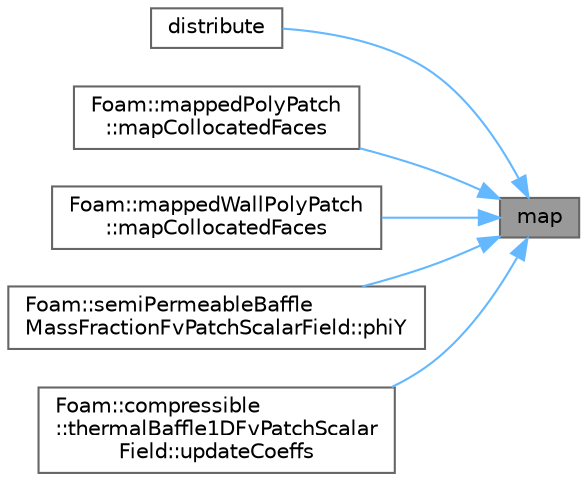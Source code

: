 digraph "map"
{
 // LATEX_PDF_SIZE
  bgcolor="transparent";
  edge [fontname=Helvetica,fontsize=10,labelfontname=Helvetica,labelfontsize=10];
  node [fontname=Helvetica,fontsize=10,shape=box,height=0.2,width=0.4];
  rankdir="RL";
  Node1 [id="Node000001",label="map",height=0.2,width=0.4,color="gray40", fillcolor="grey60", style="filled", fontcolor="black",tooltip=" "];
  Node1 -> Node2 [id="edge1_Node000001_Node000002",dir="back",color="steelblue1",style="solid",tooltip=" "];
  Node2 [id="Node000002",label="distribute",height=0.2,width=0.4,color="grey40", fillcolor="white", style="filled",URL="$classFoam_1_1mappedPatchBase.html#abc1fef854aa7627739504e6f5408dd79",tooltip=" "];
  Node1 -> Node3 [id="edge2_Node000001_Node000003",dir="back",color="steelblue1",style="solid",tooltip=" "];
  Node3 [id="Node000003",label="Foam::mappedPolyPatch\l::mapCollocatedFaces",height=0.2,width=0.4,color="grey40", fillcolor="white", style="filled",URL="$classFoam_1_1mappedPolyPatch.html#a960e90300767ff0168f2430d4a88af00",tooltip=" "];
  Node1 -> Node4 [id="edge3_Node000001_Node000004",dir="back",color="steelblue1",style="solid",tooltip=" "];
  Node4 [id="Node000004",label="Foam::mappedWallPolyPatch\l::mapCollocatedFaces",height=0.2,width=0.4,color="grey40", fillcolor="white", style="filled",URL="$classFoam_1_1mappedWallPolyPatch.html#a960e90300767ff0168f2430d4a88af00",tooltip=" "];
  Node1 -> Node5 [id="edge4_Node000001_Node000005",dir="back",color="steelblue1",style="solid",tooltip=" "];
  Node5 [id="Node000005",label="Foam::semiPermeableBaffle\lMassFractionFvPatchScalarField::phiY",height=0.2,width=0.4,color="grey40", fillcolor="white", style="filled",URL="$classFoam_1_1semiPermeableBaffleMassFractionFvPatchScalarField.html#a7a1aea328b9af223ac108bbe0a441dd2",tooltip=" "];
  Node1 -> Node6 [id="edge5_Node000001_Node000006",dir="back",color="steelblue1",style="solid",tooltip=" "];
  Node6 [id="Node000006",label="Foam::compressible\l::thermalBaffle1DFvPatchScalar\lField::updateCoeffs",height=0.2,width=0.4,color="grey40", fillcolor="white", style="filled",URL="$classFoam_1_1compressible_1_1thermalBaffle1DFvPatchScalarField.html#a7e24eafac629d3733181cd942d4c902f",tooltip=" "];
}
